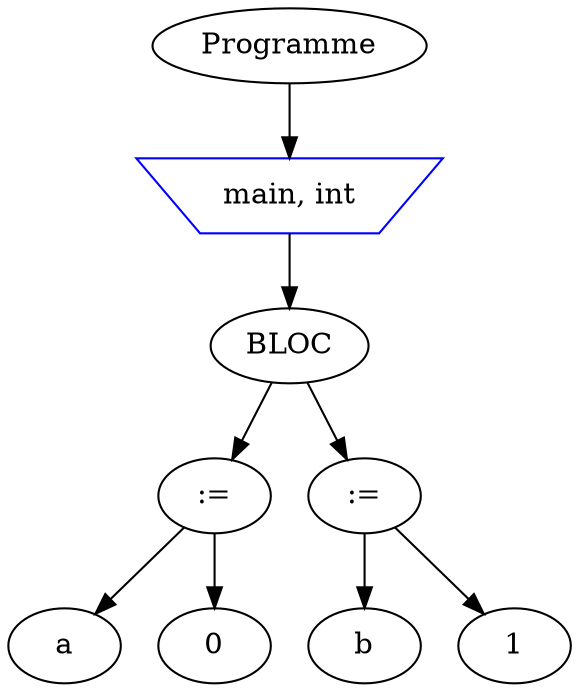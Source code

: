 digraph mon_programme {
node_0x7fffb89c4450 [label="Programme"];
node_0x7fffb89c36a0 [label="main, int" shape=invtrapezium color=blue];
node_0x7fffb89c44b0 [label="BLOC"];
node_0x7fffb89c3b60 [label=":="];
node_0x7fffb89c3a40 [label="a"];
node_0x7fffb89c3b60 -> node_0x7fffb89c3a40
node_0x7fffb89c3ae0 [label="0"];
node_0x7fffb89c3b60 -> node_0x7fffb89c3ae0
node_0x7fffb89c44b0 -> node_0x7fffb89c3b60
node_0x7fffb89c3d00 [label=":="];
node_0x7fffb89c3be0 [label="b"];
node_0x7fffb89c3d00 -> node_0x7fffb89c3be0
node_0x7fffb89c3c80 [label="1"];
node_0x7fffb89c3d00 -> node_0x7fffb89c3c80
node_0x7fffb89c44b0 -> node_0x7fffb89c3d00
node_0x7fffb89c36a0 -> node_0x7fffb89c44b0
node_0x7fffb89c4450 -> node_0x7fffb89c36a0
}
